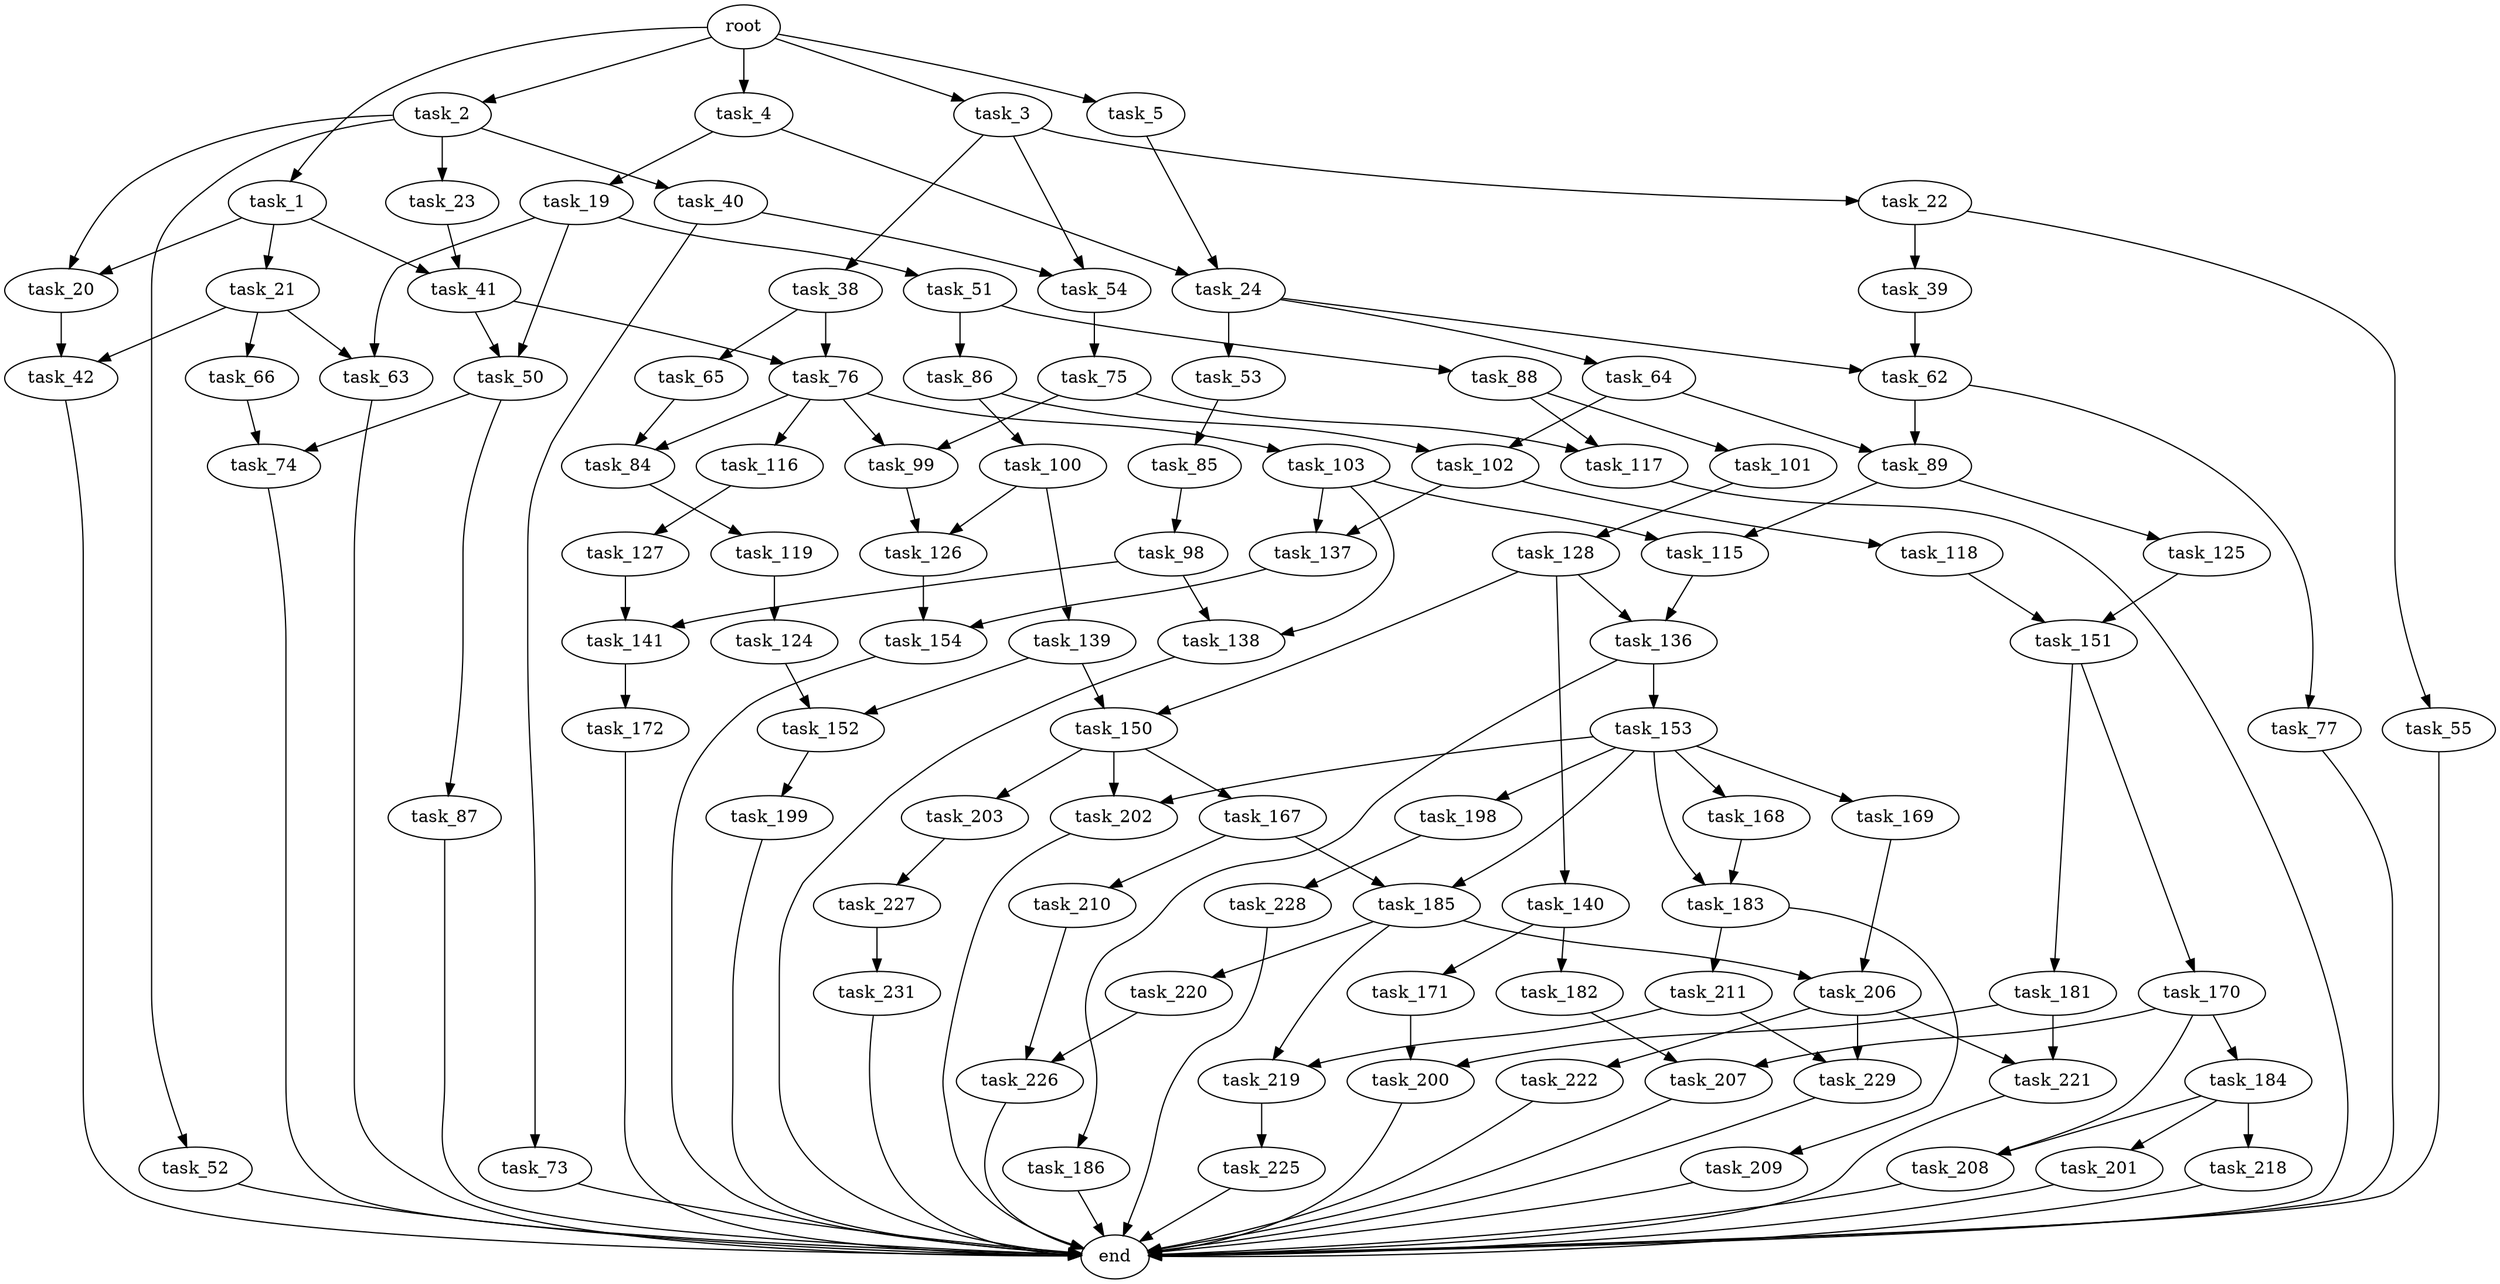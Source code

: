 digraph G {
  root [size="0.000000"];
  task_1 [size="368293445632.000000"];
  task_2 [size="4062669010.000000"];
  task_3 [size="17725521368.000000"];
  task_4 [size="231928233984.000000"];
  task_5 [size="36174286259.000000"];
  task_20 [size="1681838098.000000"];
  task_21 [size="39440330284.000000"];
  task_41 [size="71041535276.000000"];
  task_23 [size="12506445684.000000"];
  task_40 [size="390175007144.000000"];
  task_52 [size="5737286654.000000"];
  task_22 [size="347332800858.000000"];
  task_38 [size="13133379928.000000"];
  task_54 [size="134217728000.000000"];
  task_19 [size="28991029248.000000"];
  task_24 [size="1073741824000.000000"];
  task_50 [size="368293445632.000000"];
  task_51 [size="30343418188.000000"];
  task_63 [size="782757789696.000000"];
  task_42 [size="1191755690.000000"];
  task_66 [size="22434990405.000000"];
  task_39 [size="16714801262.000000"];
  task_55 [size="212918391193.000000"];
  task_53 [size="6464827461.000000"];
  task_62 [size="22146550808.000000"];
  task_64 [size="782757789696.000000"];
  task_65 [size="31779922788.000000"];
  task_76 [size="126679104792.000000"];
  task_73 [size="696795980.000000"];
  end [size="0.000000"];
  task_74 [size="16846575172.000000"];
  task_87 [size="344061426258.000000"];
  task_86 [size="8969694098.000000"];
  task_88 [size="11380241180.000000"];
  task_85 [size="188167102253.000000"];
  task_75 [size="549755813888.000000"];
  task_77 [size="368293445632.000000"];
  task_89 [size="8087378086.000000"];
  task_102 [size="12672048385.000000"];
  task_84 [size="1046749376427.000000"];
  task_99 [size="732913434739.000000"];
  task_117 [size="6641767531.000000"];
  task_103 [size="36707472275.000000"];
  task_116 [size="23633737245.000000"];
  task_119 [size="739069232096.000000"];
  task_98 [size="134217728000.000000"];
  task_100 [size="782757789696.000000"];
  task_101 [size="11369461917.000000"];
  task_115 [size="368293445632.000000"];
  task_125 [size="1174727747714.000000"];
  task_138 [size="1017054500089.000000"];
  task_141 [size="9916074364.000000"];
  task_126 [size="24177743041.000000"];
  task_139 [size="8589934592.000000"];
  task_128 [size="312164725802.000000"];
  task_118 [size="856201445.000000"];
  task_137 [size="37842163609.000000"];
  task_136 [size="134217728000.000000"];
  task_127 [size="68719476736.000000"];
  task_151 [size="1213921948737.000000"];
  task_124 [size="134217728000.000000"];
  task_152 [size="872472625757.000000"];
  task_154 [size="37869842878.000000"];
  task_140 [size="7622831399.000000"];
  task_150 [size="368293445632.000000"];
  task_153 [size="1395558267639.000000"];
  task_186 [size="231928233984.000000"];
  task_171 [size="8839776931.000000"];
  task_182 [size="109877470542.000000"];
  task_172 [size="7319372956.000000"];
  task_167 [size="8589934592.000000"];
  task_202 [size="68719476736.000000"];
  task_203 [size="1073741824000.000000"];
  task_170 [size="8507292982.000000"];
  task_181 [size="6467455152.000000"];
  task_199 [size="634497896177.000000"];
  task_168 [size="189324167801.000000"];
  task_169 [size="11888600036.000000"];
  task_183 [size="188573296992.000000"];
  task_185 [size="17349179314.000000"];
  task_198 [size="8889581140.000000"];
  task_210 [size="34257473825.000000"];
  task_206 [size="42137532971.000000"];
  task_184 [size="134217728000.000000"];
  task_207 [size="23509763534.000000"];
  task_208 [size="231928233984.000000"];
  task_200 [size="1073741824000.000000"];
  task_221 [size="22895175368.000000"];
  task_209 [size="258434852758.000000"];
  task_211 [size="9870153767.000000"];
  task_201 [size="68719476736.000000"];
  task_218 [size="373815433732.000000"];
  task_219 [size="1074038558184.000000"];
  task_220 [size="14782686568.000000"];
  task_228 [size="231928233984.000000"];
  task_227 [size="40807778363.000000"];
  task_222 [size="93509023479.000000"];
  task_229 [size="32495299680.000000"];
  task_226 [size="1129146263255.000000"];
  task_225 [size="28991029248.000000"];
  task_231 [size="371136156533.000000"];

  root -> task_1 [size="1.000000"];
  root -> task_2 [size="1.000000"];
  root -> task_3 [size="1.000000"];
  root -> task_4 [size="1.000000"];
  root -> task_5 [size="1.000000"];
  task_1 -> task_20 [size="411041792.000000"];
  task_1 -> task_21 [size="411041792.000000"];
  task_1 -> task_41 [size="411041792.000000"];
  task_2 -> task_20 [size="134217728.000000"];
  task_2 -> task_23 [size="134217728.000000"];
  task_2 -> task_40 [size="134217728.000000"];
  task_2 -> task_52 [size="134217728.000000"];
  task_3 -> task_22 [size="301989888.000000"];
  task_3 -> task_38 [size="301989888.000000"];
  task_3 -> task_54 [size="301989888.000000"];
  task_4 -> task_19 [size="301989888.000000"];
  task_4 -> task_24 [size="301989888.000000"];
  task_5 -> task_24 [size="679477248.000000"];
  task_20 -> task_42 [size="75497472.000000"];
  task_21 -> task_42 [size="838860800.000000"];
  task_21 -> task_63 [size="838860800.000000"];
  task_21 -> task_66 [size="838860800.000000"];
  task_41 -> task_50 [size="75497472.000000"];
  task_41 -> task_76 [size="75497472.000000"];
  task_23 -> task_41 [size="838860800.000000"];
  task_40 -> task_54 [size="536870912.000000"];
  task_40 -> task_73 [size="536870912.000000"];
  task_52 -> end [size="1.000000"];
  task_22 -> task_39 [size="301989888.000000"];
  task_22 -> task_55 [size="301989888.000000"];
  task_38 -> task_65 [size="536870912.000000"];
  task_38 -> task_76 [size="536870912.000000"];
  task_54 -> task_75 [size="209715200.000000"];
  task_19 -> task_50 [size="75497472.000000"];
  task_19 -> task_51 [size="75497472.000000"];
  task_19 -> task_63 [size="75497472.000000"];
  task_24 -> task_53 [size="838860800.000000"];
  task_24 -> task_62 [size="838860800.000000"];
  task_24 -> task_64 [size="838860800.000000"];
  task_50 -> task_74 [size="411041792.000000"];
  task_50 -> task_87 [size="411041792.000000"];
  task_51 -> task_86 [size="33554432.000000"];
  task_51 -> task_88 [size="33554432.000000"];
  task_63 -> end [size="1.000000"];
  task_42 -> end [size="1.000000"];
  task_66 -> task_74 [size="411041792.000000"];
  task_39 -> task_62 [size="33554432.000000"];
  task_55 -> end [size="1.000000"];
  task_53 -> task_85 [size="134217728.000000"];
  task_62 -> task_77 [size="536870912.000000"];
  task_62 -> task_89 [size="536870912.000000"];
  task_64 -> task_89 [size="679477248.000000"];
  task_64 -> task_102 [size="679477248.000000"];
  task_65 -> task_84 [size="838860800.000000"];
  task_76 -> task_84 [size="209715200.000000"];
  task_76 -> task_99 [size="209715200.000000"];
  task_76 -> task_103 [size="209715200.000000"];
  task_76 -> task_116 [size="209715200.000000"];
  task_73 -> end [size="1.000000"];
  task_74 -> end [size="1.000000"];
  task_87 -> end [size="1.000000"];
  task_86 -> task_100 [size="301989888.000000"];
  task_86 -> task_102 [size="301989888.000000"];
  task_88 -> task_101 [size="209715200.000000"];
  task_88 -> task_117 [size="209715200.000000"];
  task_85 -> task_98 [size="411041792.000000"];
  task_75 -> task_99 [size="536870912.000000"];
  task_75 -> task_117 [size="536870912.000000"];
  task_77 -> end [size="1.000000"];
  task_89 -> task_115 [size="134217728.000000"];
  task_89 -> task_125 [size="134217728.000000"];
  task_102 -> task_118 [size="411041792.000000"];
  task_102 -> task_137 [size="411041792.000000"];
  task_84 -> task_119 [size="679477248.000000"];
  task_99 -> task_126 [size="679477248.000000"];
  task_117 -> end [size="1.000000"];
  task_103 -> task_115 [size="679477248.000000"];
  task_103 -> task_137 [size="679477248.000000"];
  task_103 -> task_138 [size="679477248.000000"];
  task_116 -> task_127 [size="75497472.000000"];
  task_119 -> task_124 [size="536870912.000000"];
  task_98 -> task_138 [size="209715200.000000"];
  task_98 -> task_141 [size="209715200.000000"];
  task_100 -> task_126 [size="679477248.000000"];
  task_100 -> task_139 [size="679477248.000000"];
  task_101 -> task_128 [size="411041792.000000"];
  task_115 -> task_136 [size="411041792.000000"];
  task_125 -> task_151 [size="838860800.000000"];
  task_138 -> end [size="1.000000"];
  task_141 -> task_172 [size="301989888.000000"];
  task_126 -> task_154 [size="838860800.000000"];
  task_139 -> task_150 [size="33554432.000000"];
  task_139 -> task_152 [size="33554432.000000"];
  task_128 -> task_136 [size="301989888.000000"];
  task_128 -> task_140 [size="301989888.000000"];
  task_128 -> task_150 [size="301989888.000000"];
  task_118 -> task_151 [size="33554432.000000"];
  task_137 -> task_154 [size="838860800.000000"];
  task_136 -> task_153 [size="209715200.000000"];
  task_136 -> task_186 [size="209715200.000000"];
  task_127 -> task_141 [size="134217728.000000"];
  task_151 -> task_170 [size="838860800.000000"];
  task_151 -> task_181 [size="838860800.000000"];
  task_124 -> task_152 [size="209715200.000000"];
  task_152 -> task_199 [size="679477248.000000"];
  task_154 -> end [size="1.000000"];
  task_140 -> task_171 [size="134217728.000000"];
  task_140 -> task_182 [size="134217728.000000"];
  task_150 -> task_167 [size="411041792.000000"];
  task_150 -> task_202 [size="411041792.000000"];
  task_150 -> task_203 [size="411041792.000000"];
  task_153 -> task_168 [size="838860800.000000"];
  task_153 -> task_169 [size="838860800.000000"];
  task_153 -> task_183 [size="838860800.000000"];
  task_153 -> task_185 [size="838860800.000000"];
  task_153 -> task_198 [size="838860800.000000"];
  task_153 -> task_202 [size="838860800.000000"];
  task_186 -> end [size="1.000000"];
  task_171 -> task_200 [size="838860800.000000"];
  task_182 -> task_207 [size="301989888.000000"];
  task_172 -> end [size="1.000000"];
  task_167 -> task_185 [size="33554432.000000"];
  task_167 -> task_210 [size="33554432.000000"];
  task_202 -> end [size="1.000000"];
  task_203 -> task_227 [size="838860800.000000"];
  task_170 -> task_184 [size="411041792.000000"];
  task_170 -> task_207 [size="411041792.000000"];
  task_170 -> task_208 [size="411041792.000000"];
  task_181 -> task_200 [size="301989888.000000"];
  task_181 -> task_221 [size="301989888.000000"];
  task_199 -> end [size="1.000000"];
  task_168 -> task_183 [size="209715200.000000"];
  task_169 -> task_206 [size="33554432.000000"];
  task_183 -> task_209 [size="134217728.000000"];
  task_183 -> task_211 [size="134217728.000000"];
  task_185 -> task_206 [size="33554432.000000"];
  task_185 -> task_219 [size="33554432.000000"];
  task_185 -> task_220 [size="33554432.000000"];
  task_198 -> task_228 [size="301989888.000000"];
  task_210 -> task_226 [size="838860800.000000"];
  task_206 -> task_221 [size="679477248.000000"];
  task_206 -> task_222 [size="679477248.000000"];
  task_206 -> task_229 [size="679477248.000000"];
  task_184 -> task_201 [size="209715200.000000"];
  task_184 -> task_208 [size="209715200.000000"];
  task_184 -> task_218 [size="209715200.000000"];
  task_207 -> end [size="1.000000"];
  task_208 -> end [size="1.000000"];
  task_200 -> end [size="1.000000"];
  task_221 -> end [size="1.000000"];
  task_209 -> end [size="1.000000"];
  task_211 -> task_219 [size="301989888.000000"];
  task_211 -> task_229 [size="301989888.000000"];
  task_201 -> end [size="1.000000"];
  task_218 -> end [size="1.000000"];
  task_219 -> task_225 [size="838860800.000000"];
  task_220 -> task_226 [size="301989888.000000"];
  task_228 -> end [size="1.000000"];
  task_227 -> task_231 [size="33554432.000000"];
  task_222 -> end [size="1.000000"];
  task_229 -> end [size="1.000000"];
  task_226 -> end [size="1.000000"];
  task_225 -> end [size="1.000000"];
  task_231 -> end [size="1.000000"];
}
